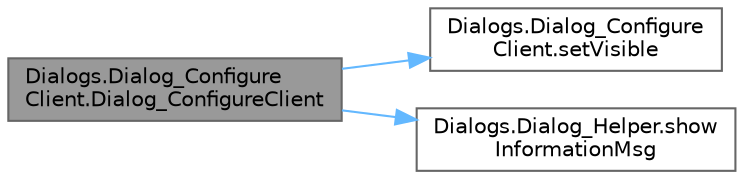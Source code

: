 digraph "Dialogs.Dialog_ConfigureClient.Dialog_ConfigureClient"
{
 // LATEX_PDF_SIZE
  bgcolor="transparent";
  edge [fontname=Helvetica,fontsize=10,labelfontname=Helvetica,labelfontsize=10];
  node [fontname=Helvetica,fontsize=10,shape=box,height=0.2,width=0.4];
  rankdir="LR";
  Node1 [id="Node000001",label="Dialogs.Dialog_Configure\lClient.Dialog_ConfigureClient",height=0.2,width=0.4,color="gray40", fillcolor="grey60", style="filled", fontcolor="black",tooltip=" "];
  Node1 -> Node2 [id="edge1_Node000001_Node000002",color="steelblue1",style="solid",tooltip=" "];
  Node2 [id="Node000002",label="Dialogs.Dialog_Configure\lClient.setVisible",height=0.2,width=0.4,color="grey40", fillcolor="white", style="filled",URL="$class_dialogs_1_1_dialog___configure_client.html#aa8b91f656ade2c1dbbe2c5d8c5b0a46b",tooltip=" "];
  Node1 -> Node3 [id="edge2_Node000001_Node000003",color="steelblue1",style="solid",tooltip=" "];
  Node3 [id="Node000003",label="Dialogs.Dialog_Helper.show\lInformationMsg",height=0.2,width=0.4,color="grey40", fillcolor="white", style="filled",URL="$class_dialogs_1_1_dialog___helper.html#aec912f840fde9a8c2d61a4418a426b92",tooltip=" "];
}
